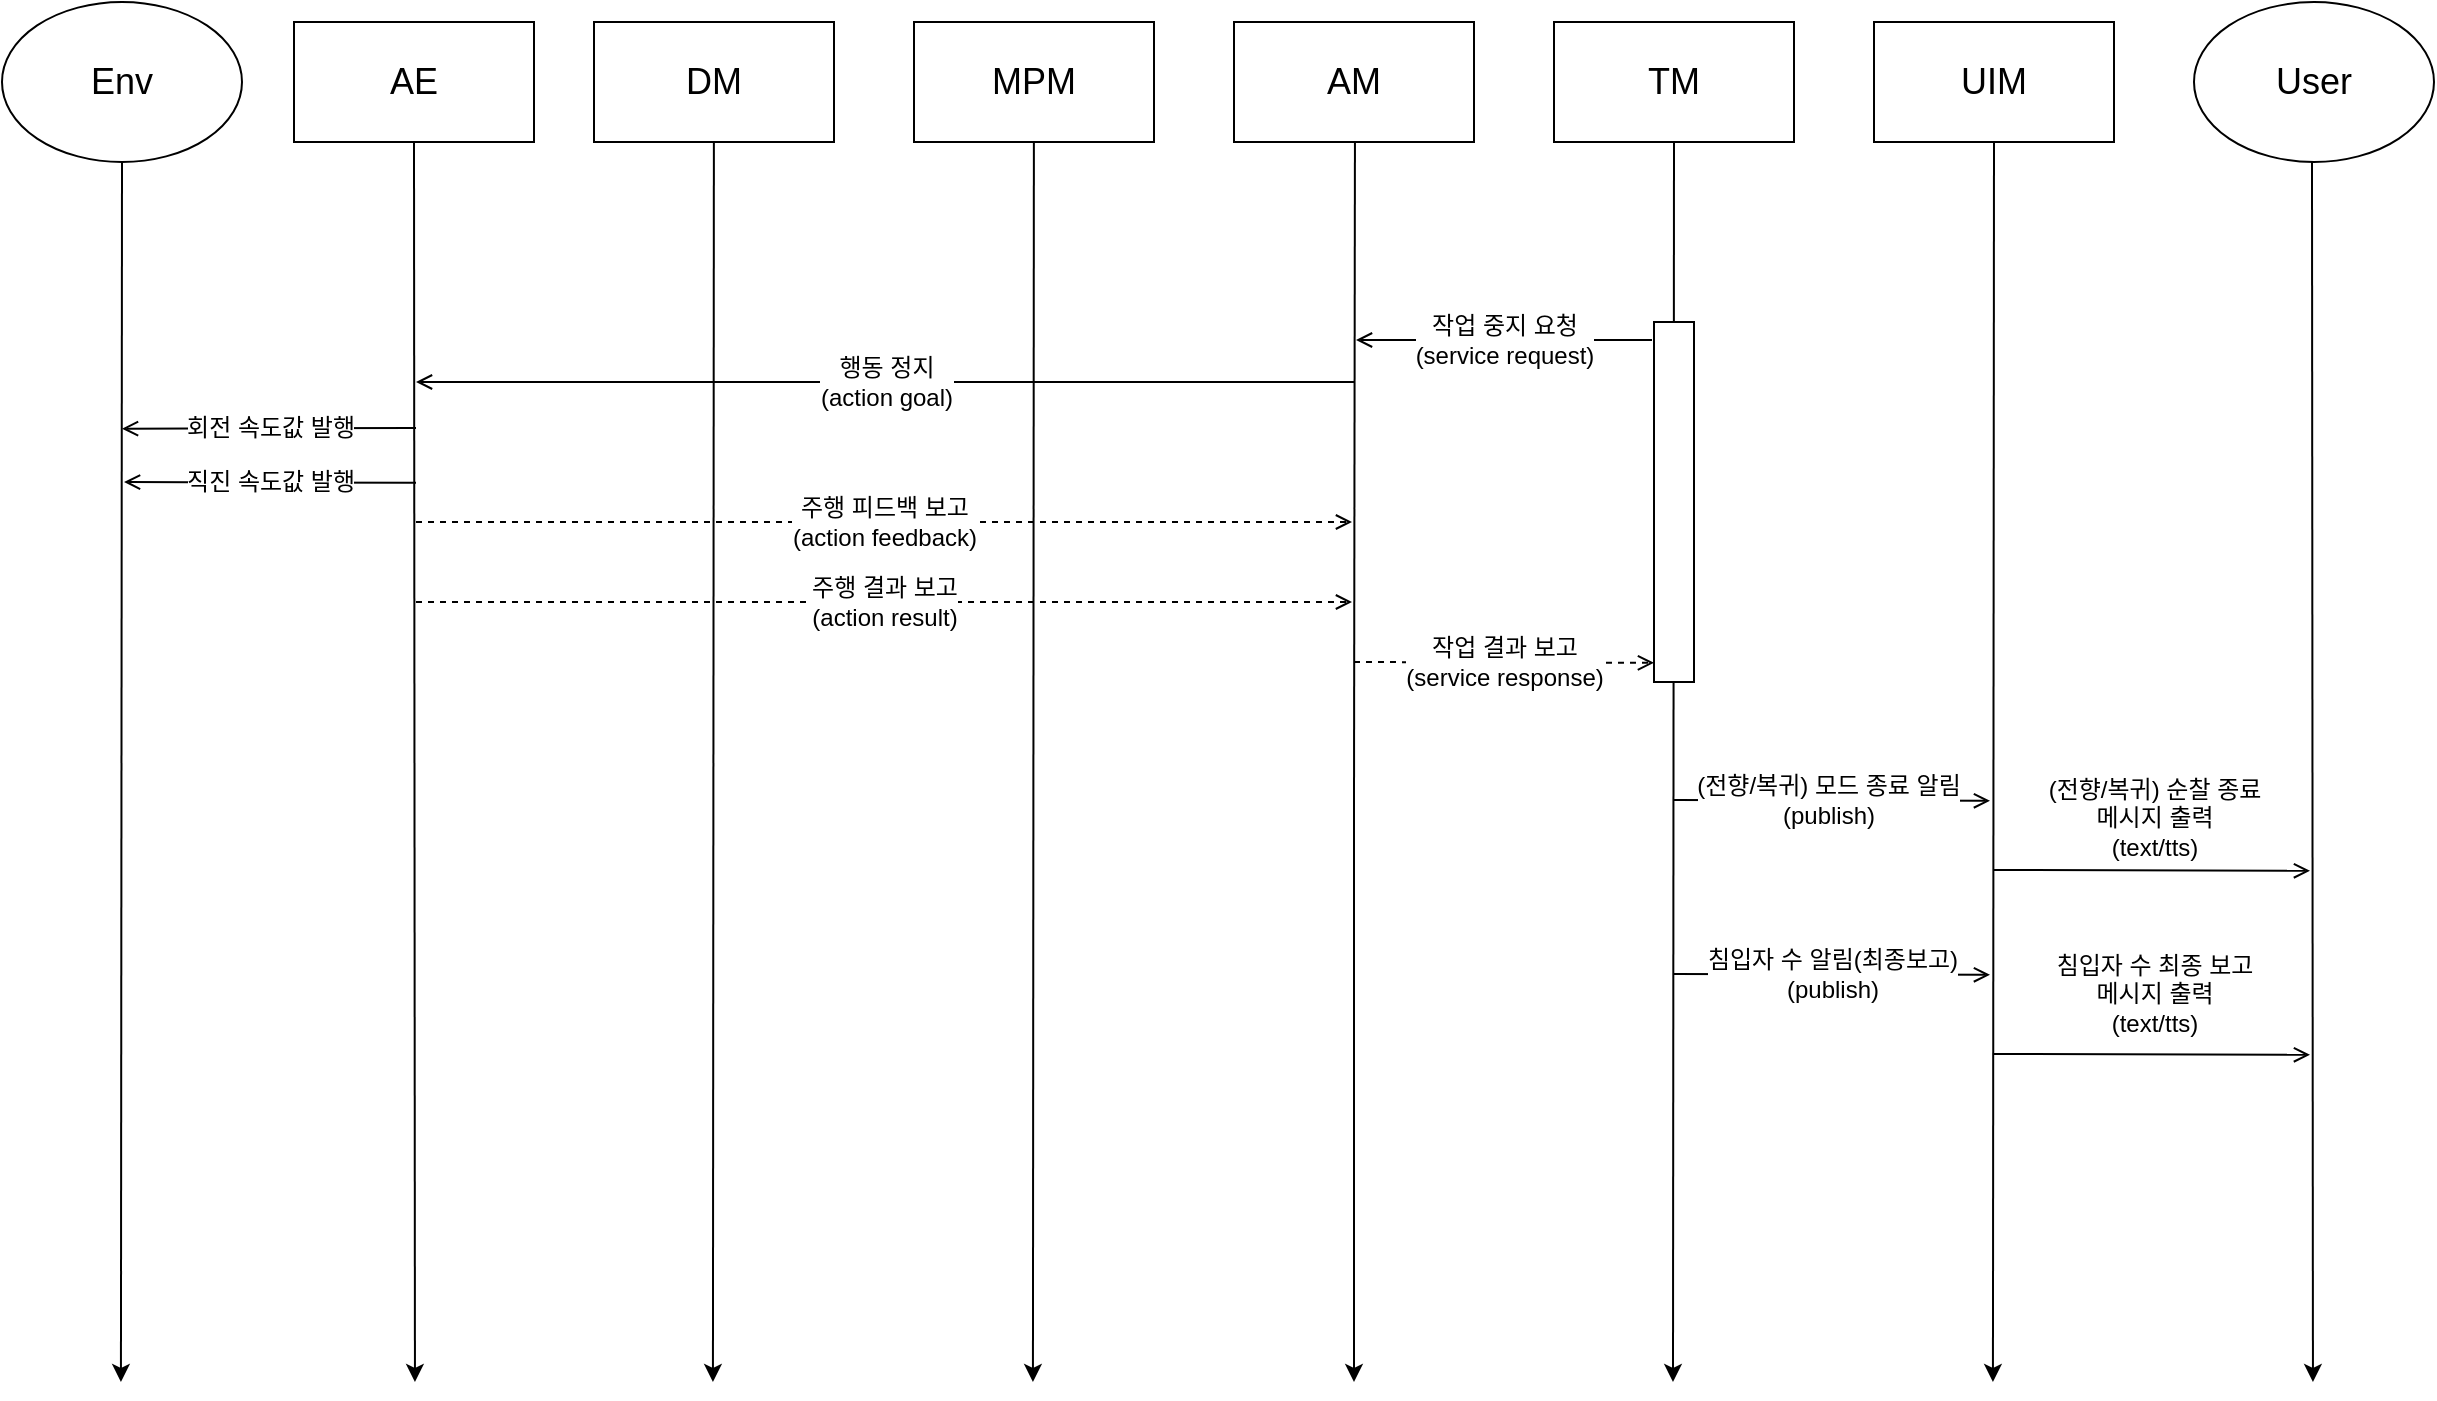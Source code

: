 <mxfile version="22.1.21" type="google">
  <diagram name="페이지-1" id="aEvHvg_GISMhGPSxpiuL">
    <mxGraphModel grid="1" page="1" gridSize="10" guides="1" tooltips="1" connect="1" arrows="1" fold="1" pageScale="1" pageWidth="1169" pageHeight="827" math="0" shadow="0">
      <root>
        <mxCell id="0" />
        <mxCell id="1" parent="0" />
        <mxCell id="wB_7CRHb40THPqK0Hq_M-1" value="&lt;font style=&quot;font-size: 18px;&quot;&gt;Env&lt;/font&gt;" style="ellipse;whiteSpace=wrap;html=1;flipH=1;" vertex="1" parent="1">
          <mxGeometry x="45" y="70" width="120" height="80" as="geometry" />
        </mxCell>
        <mxCell id="wB_7CRHb40THPqK0Hq_M-2" value="&lt;font style=&quot;font-size: 18px;&quot;&gt;DM&lt;/font&gt;" style="rounded=0;whiteSpace=wrap;html=1;flipH=1;" vertex="1" parent="1">
          <mxGeometry x="341" y="80" width="120" height="60" as="geometry" />
        </mxCell>
        <mxCell id="wB_7CRHb40THPqK0Hq_M-3" value="&lt;font style=&quot;font-size: 18px;&quot;&gt;MPM&lt;/font&gt;" style="rounded=0;whiteSpace=wrap;html=1;flipH=1;" vertex="1" parent="1">
          <mxGeometry x="501" y="80" width="120" height="60" as="geometry" />
        </mxCell>
        <mxCell id="wB_7CRHb40THPqK0Hq_M-4" value="&lt;font style=&quot;font-size: 18px;&quot;&gt;AM&lt;/font&gt;" style="rounded=0;whiteSpace=wrap;html=1;flipH=1;" vertex="1" parent="1">
          <mxGeometry x="661" y="80" width="120" height="60" as="geometry" />
        </mxCell>
        <mxCell id="wB_7CRHb40THPqK0Hq_M-5" value="&lt;font style=&quot;font-size: 18px;&quot;&gt;TM&lt;/font&gt;" style="rounded=0;whiteSpace=wrap;html=1;flipH=1;" vertex="1" parent="1">
          <mxGeometry x="821" y="80" width="120" height="60" as="geometry" />
        </mxCell>
        <mxCell id="wB_7CRHb40THPqK0Hq_M-6" value="&lt;font style=&quot;font-size: 18px;&quot;&gt;UIM&lt;/font&gt;" style="rounded=0;whiteSpace=wrap;html=1;flipH=1;" vertex="1" parent="1">
          <mxGeometry x="981" y="80" width="120" height="60" as="geometry" />
        </mxCell>
        <mxCell id="wB_7CRHb40THPqK0Hq_M-10" value="&lt;font style=&quot;font-size: 18px;&quot;&gt;User&lt;/font&gt;" style="ellipse;whiteSpace=wrap;html=1;flipH=1;" vertex="1" parent="1">
          <mxGeometry x="1141" y="70" width="120" height="80" as="geometry" />
        </mxCell>
        <mxCell id="wB_7CRHb40THPqK0Hq_M-11" value="" style="endArrow=classic;html=1;rounded=0;exitX=0.5;exitY=1;exitDx=0;exitDy=0;" edge="1" parent="1" source="wB_7CRHb40THPqK0Hq_M-1">
          <mxGeometry width="50" height="50" relative="1" as="geometry">
            <mxPoint x="104.94" y="140" as="sourcePoint" />
            <mxPoint x="104.47" y="760" as="targetPoint" />
          </mxGeometry>
        </mxCell>
        <mxCell id="wB_7CRHb40THPqK0Hq_M-12" value="" style="endArrow=classic;html=1;rounded=0;" edge="1" parent="1">
          <mxGeometry width="50" height="50" relative="1" as="geometry">
            <mxPoint x="400.94" y="140" as="sourcePoint" />
            <mxPoint x="400.47" y="760" as="targetPoint" />
          </mxGeometry>
        </mxCell>
        <mxCell id="wB_7CRHb40THPqK0Hq_M-13" value="" style="endArrow=classic;html=1;rounded=0;" edge="1" parent="1">
          <mxGeometry width="50" height="50" relative="1" as="geometry">
            <mxPoint x="560.94" y="140" as="sourcePoint" />
            <mxPoint x="560.47" y="760" as="targetPoint" />
          </mxGeometry>
        </mxCell>
        <mxCell id="wB_7CRHb40THPqK0Hq_M-14" value="" style="endArrow=classic;html=1;rounded=0;" edge="1" parent="1">
          <mxGeometry width="50" height="50" relative="1" as="geometry">
            <mxPoint x="721" y="470" as="sourcePoint" />
            <mxPoint x="721" y="760" as="targetPoint" />
          </mxGeometry>
        </mxCell>
        <mxCell id="wB_7CRHb40THPqK0Hq_M-15" value="" style="endArrow=classic;html=1;rounded=0;exitX=0.5;exitY=1;exitDx=0;exitDy=0;" edge="1" parent="1" source="wB_7CRHb40THPqK0Hq_M-5">
          <mxGeometry width="50" height="50" relative="1" as="geometry">
            <mxPoint x="880.5" y="380" as="sourcePoint" />
            <mxPoint x="880.5" y="760" as="targetPoint" />
          </mxGeometry>
        </mxCell>
        <mxCell id="wB_7CRHb40THPqK0Hq_M-16" value="" style="endArrow=classic;html=1;rounded=0;exitX=0.5;exitY=1;exitDx=0;exitDy=0;" edge="1" parent="1" source="wB_7CRHb40THPqK0Hq_M-6">
          <mxGeometry width="50" height="50" relative="1" as="geometry">
            <mxPoint x="1040" y="250" as="sourcePoint" />
            <mxPoint x="1040.47" y="760" as="targetPoint" />
          </mxGeometry>
        </mxCell>
        <mxCell id="wB_7CRHb40THPqK0Hq_M-17" value="" style="endArrow=classic;html=1;rounded=0;" edge="1" parent="1">
          <mxGeometry width="50" height="50" relative="1" as="geometry">
            <mxPoint x="1200" y="150" as="sourcePoint" />
            <mxPoint x="1200.47" y="760" as="targetPoint" />
          </mxGeometry>
        </mxCell>
        <mxCell id="vnhUpB_bx22DK_QbWkj4-7" value="" style="endArrow=none;html=1;rounded=0;endFill=0;" edge="1" parent="1">
          <mxGeometry width="50" height="50" relative="1" as="geometry">
            <mxPoint x="721.47" y="140" as="sourcePoint" />
            <mxPoint x="721" y="470" as="targetPoint" />
          </mxGeometry>
        </mxCell>
        <mxCell id="8ow5oquwog-82AawMkZM-13" value="" style="endArrow=open;html=1;rounded=0;endFill=0;" edge="1" parent="1">
          <mxGeometry width="50" height="50" relative="1" as="geometry">
            <mxPoint x="1041" y="595.99" as="sourcePoint" />
            <mxPoint x="1199" y="596.407" as="targetPoint" />
          </mxGeometry>
        </mxCell>
        <mxCell id="8ow5oquwog-82AawMkZM-14" value="침입자 수 최종 보고&lt;br&gt;메시지 출력&lt;br style=&quot;border-color: var(--border-color); font-size: 12px;&quot;&gt;(text/tts)" style="edgeLabel;html=1;align=center;verticalAlign=middle;resizable=0;points=[];fontSize=12;" connectable="0" vertex="1" parent="8ow5oquwog-82AawMkZM-13">
          <mxGeometry x="0.07" relative="1" as="geometry">
            <mxPoint x="-5" y="-30" as="offset" />
          </mxGeometry>
        </mxCell>
        <mxCell id="8ow5oquwog-82AawMkZM-15" value="" style="endArrow=open;html=1;rounded=0;endFill=0;" edge="1" parent="1">
          <mxGeometry width="50" height="50" relative="1" as="geometry">
            <mxPoint x="1041" y="503.99" as="sourcePoint" />
            <mxPoint x="1199" y="504.407" as="targetPoint" />
          </mxGeometry>
        </mxCell>
        <mxCell id="8ow5oquwog-82AawMkZM-16" value="(전향/복귀) 순찰 종료 &lt;br&gt;메시지 출력&lt;br style=&quot;border-color: var(--border-color); font-size: 12px;&quot;&gt;(text/tts)" style="edgeLabel;html=1;align=center;verticalAlign=middle;resizable=0;points=[];fontSize=12;" connectable="0" vertex="1" parent="8ow5oquwog-82AawMkZM-15">
          <mxGeometry x="0.07" relative="1" as="geometry">
            <mxPoint x="-5" y="-26" as="offset" />
          </mxGeometry>
        </mxCell>
        <mxCell id="8ow5oquwog-82AawMkZM-17" value="" style="endArrow=open;html=1;rounded=0;endFill=0;" edge="1" parent="1">
          <mxGeometry width="50" height="50" relative="1" as="geometry">
            <mxPoint x="881" y="468.99" as="sourcePoint" />
            <mxPoint x="1039" y="469.407" as="targetPoint" />
          </mxGeometry>
        </mxCell>
        <mxCell id="8ow5oquwog-82AawMkZM-18" value="(전향/복귀) 모드 종료 알림&lt;br&gt;(publish)" style="edgeLabel;html=1;align=center;verticalAlign=middle;resizable=0;points=[];fontSize=12;" connectable="0" vertex="1" parent="8ow5oquwog-82AawMkZM-17">
          <mxGeometry relative="1" as="geometry">
            <mxPoint x="-2" as="offset" />
          </mxGeometry>
        </mxCell>
        <mxCell id="8ow5oquwog-82AawMkZM-19" value="" style="endArrow=open;html=1;rounded=0;endFill=0;" edge="1" parent="1">
          <mxGeometry width="50" height="50" relative="1" as="geometry">
            <mxPoint x="881" y="555.99" as="sourcePoint" />
            <mxPoint x="1039" y="556.407" as="targetPoint" />
          </mxGeometry>
        </mxCell>
        <mxCell id="8ow5oquwog-82AawMkZM-20" value="침입자 수 알림(최종보고)&lt;br&gt;(publish)" style="edgeLabel;html=1;align=center;verticalAlign=middle;resizable=0;points=[];fontSize=12;" connectable="0" vertex="1" parent="8ow5oquwog-82AawMkZM-19">
          <mxGeometry relative="1" as="geometry">
            <mxPoint as="offset" />
          </mxGeometry>
        </mxCell>
        <mxCell id="8ow5oquwog-82AawMkZM-26" value="" style="endArrow=open;html=1;rounded=0;endFill=0;" edge="1" parent="1">
          <mxGeometry width="50" height="50" relative="1" as="geometry">
            <mxPoint x="252" y="283" as="sourcePoint" />
            <mxPoint x="105" y="283.333" as="targetPoint" />
          </mxGeometry>
        </mxCell>
        <mxCell id="8ow5oquwog-82AawMkZM-27" value="회전 속도값 발행" style="edgeLabel;html=1;align=center;verticalAlign=middle;resizable=0;points=[];fontSize=12;" connectable="0" vertex="1" parent="8ow5oquwog-82AawMkZM-26">
          <mxGeometry relative="1" as="geometry">
            <mxPoint as="offset" />
          </mxGeometry>
        </mxCell>
        <mxCell id="8ow5oquwog-82AawMkZM-29" value="" style="endArrow=open;html=1;rounded=0;endFill=0;" edge="1" parent="1">
          <mxGeometry width="50" height="50" relative="1" as="geometry">
            <mxPoint x="252" y="310.42" as="sourcePoint" />
            <mxPoint x="106" y="310.003" as="targetPoint" />
          </mxGeometry>
        </mxCell>
        <mxCell id="8ow5oquwog-82AawMkZM-30" value="직진 속도값 발행" style="edgeLabel;html=1;align=center;verticalAlign=middle;resizable=0;points=[];fontSize=12;" connectable="0" vertex="1" parent="8ow5oquwog-82AawMkZM-29">
          <mxGeometry relative="1" as="geometry">
            <mxPoint as="offset" />
          </mxGeometry>
        </mxCell>
        <mxCell id="8ow5oquwog-82AawMkZM-33" value="" style="endArrow=open;html=1;rounded=0;endFill=0;dashed=1;" edge="1" parent="1">
          <mxGeometry width="50" height="50" relative="1" as="geometry">
            <mxPoint x="721" y="400.002" as="sourcePoint" />
            <mxPoint x="871" y="400.419" as="targetPoint" />
          </mxGeometry>
        </mxCell>
        <mxCell id="8ow5oquwog-82AawMkZM-34" value="&lt;p style=&quot;margin-top: 0pt; margin-bottom: 0pt; margin-left: 0in; direction: ltr; unicode-bidi: embed; font-size: 12px;&quot;&gt;작업 결과 보고&lt;/p&gt;&lt;p style=&quot;margin-top: 0pt; margin-bottom: 0pt; margin-left: 0in; direction: ltr; unicode-bidi: embed; font-size: 12px;&quot;&gt;(service response)&lt;/p&gt;" style="edgeLabel;html=1;align=center;verticalAlign=middle;resizable=0;points=[];fontSize=12;" connectable="0" vertex="1" parent="8ow5oquwog-82AawMkZM-33">
          <mxGeometry relative="1" as="geometry">
            <mxPoint as="offset" />
          </mxGeometry>
        </mxCell>
        <mxCell id="roTEfBc0p75Sdqu_rDuw-1" value="" style="endArrow=open;html=1;rounded=0;exitX=0;exitY=0;exitDx=0;exitDy=5;exitPerimeter=0;endFill=0;" edge="1" parent="1">
          <mxGeometry width="50" height="50" relative="1" as="geometry">
            <mxPoint x="870" y="239" as="sourcePoint" />
            <mxPoint x="722" y="239.0" as="targetPoint" />
          </mxGeometry>
        </mxCell>
        <mxCell id="roTEfBc0p75Sdqu_rDuw-2" value="작업 중지 요청&lt;br style=&quot;font-size: 12px;&quot;&gt;(service request)" style="edgeLabel;html=1;align=center;verticalAlign=middle;resizable=0;points=[];fontSize=12;" connectable="0" vertex="1" parent="roTEfBc0p75Sdqu_rDuw-1">
          <mxGeometry relative="1" as="geometry">
            <mxPoint as="offset" />
          </mxGeometry>
        </mxCell>
        <mxCell id="EcskRe7ssxHk2P0qn3gs-2" value="" style="endArrow=classic;html=1;rounded=0;exitX=0.5;exitY=1;exitDx=0;exitDy=0;" edge="1" parent="1" source="H-Y0rYyK4lbYAYTa6aiV-1">
          <mxGeometry width="50" height="50" relative="1" as="geometry">
            <mxPoint x="252" y="150" as="sourcePoint" />
            <mxPoint x="251.47" y="760" as="targetPoint" />
          </mxGeometry>
        </mxCell>
        <mxCell id="EcskRe7ssxHk2P0qn3gs-3" value="" style="endArrow=open;html=1;rounded=0;exitX=0;exitY=0;exitDx=0;exitDy=5;exitPerimeter=0;endFill=0;" edge="1" parent="1">
          <mxGeometry width="50" height="50" relative="1" as="geometry">
            <mxPoint x="721" y="260" as="sourcePoint" />
            <mxPoint x="252" y="260" as="targetPoint" />
          </mxGeometry>
        </mxCell>
        <mxCell id="EcskRe7ssxHk2P0qn3gs-4" value="행동 정지&lt;br style=&quot;font-size: 12px;&quot;&gt;(action goal)" style="edgeLabel;html=1;align=center;verticalAlign=middle;resizable=0;points=[];fontSize=12;" connectable="0" vertex="1" parent="EcskRe7ssxHk2P0qn3gs-3">
          <mxGeometry relative="1" as="geometry">
            <mxPoint as="offset" />
          </mxGeometry>
        </mxCell>
        <mxCell id="EcskRe7ssxHk2P0qn3gs-5" value="" style="endArrow=open;html=1;rounded=0;exitX=0;exitY=0;exitDx=0;exitDy=5;exitPerimeter=0;endFill=0;dashed=1;" edge="1" parent="1">
          <mxGeometry width="50" height="50" relative="1" as="geometry">
            <mxPoint x="252" y="370" as="sourcePoint" />
            <mxPoint x="720" y="370" as="targetPoint" />
          </mxGeometry>
        </mxCell>
        <mxCell id="EcskRe7ssxHk2P0qn3gs-6" value="주행 결과 보고&lt;br style=&quot;font-size: 12px;&quot;&gt;(action result)" style="edgeLabel;html=1;align=center;verticalAlign=middle;resizable=0;points=[];fontSize=12;" connectable="0" vertex="1" parent="EcskRe7ssxHk2P0qn3gs-5">
          <mxGeometry relative="1" as="geometry">
            <mxPoint as="offset" />
          </mxGeometry>
        </mxCell>
        <mxCell id="EcskRe7ssxHk2P0qn3gs-7" value="" style="endArrow=open;html=1;rounded=0;exitX=0;exitY=0;exitDx=0;exitDy=5;exitPerimeter=0;endFill=0;dashed=1;" edge="1" parent="1">
          <mxGeometry width="50" height="50" relative="1" as="geometry">
            <mxPoint x="252" y="330" as="sourcePoint" />
            <mxPoint x="720" y="330" as="targetPoint" />
          </mxGeometry>
        </mxCell>
        <mxCell id="EcskRe7ssxHk2P0qn3gs-8" value="주행 피드백 보고&lt;br style=&quot;font-size: 12px;&quot;&gt;(action feedback)" style="edgeLabel;html=1;align=center;verticalAlign=middle;resizable=0;points=[];fontSize=12;" connectable="0" vertex="1" parent="EcskRe7ssxHk2P0qn3gs-7">
          <mxGeometry relative="1" as="geometry">
            <mxPoint as="offset" />
          </mxGeometry>
        </mxCell>
        <mxCell id="EcskRe7ssxHk2P0qn3gs-9" value="" style="rounded=0;whiteSpace=wrap;html=1;" vertex="1" parent="1">
          <mxGeometry x="871" y="230" width="20" height="180" as="geometry" />
        </mxCell>
        <mxCell id="H-Y0rYyK4lbYAYTa6aiV-1" value="&lt;span style=&quot;font-size: 18px;&quot;&gt;AE&lt;/span&gt;" style="rounded=0;whiteSpace=wrap;html=1;" vertex="1" parent="1">
          <mxGeometry x="191" y="80" width="120" height="60" as="geometry" />
        </mxCell>
      </root>
    </mxGraphModel>
  </diagram>
</mxfile>
